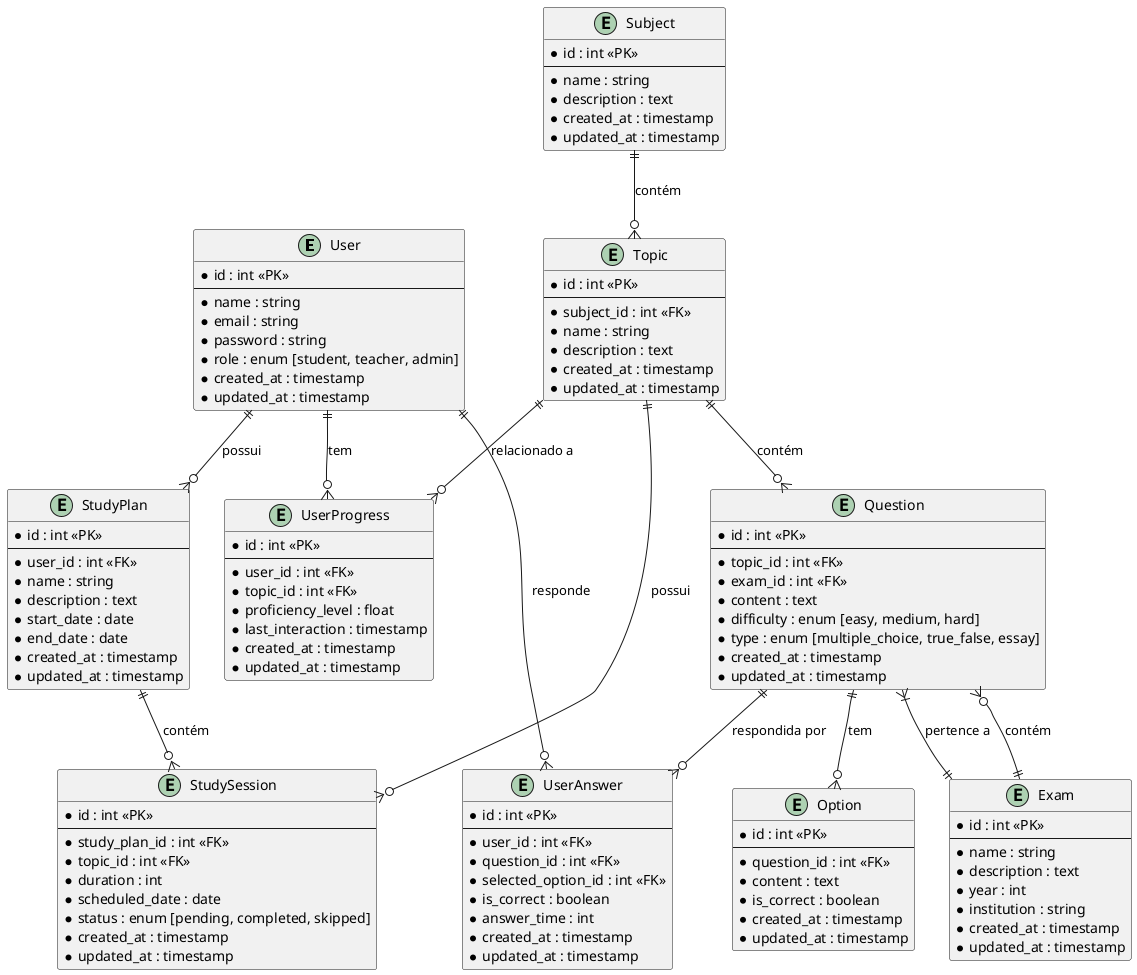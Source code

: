 @startuml Database Schema for AprendaAI

' Entidades principais
entity "User" as user {
  * id : int <<PK>>
  --
  * name : string
  * email : string
  * password : string
  * role : enum [student, teacher, admin]
  * created_at : timestamp
  * updated_at : timestamp
}

entity "Subject" as subject {
  * id : int <<PK>>
  --
  * name : string
  * description : text
  * created_at : timestamp
  * updated_at : timestamp
}

entity "Topic" as topic {
  * id : int <<PK>>
  --
  * subject_id : int <<FK>>
  * name : string
  * description : text
  * created_at : timestamp
  * updated_at : timestamp
}

entity "Question" as question {
  * id : int <<PK>>
  --
  * topic_id : int <<FK>>
  * exam_id : int <<FK>>
  * content : text
  * difficulty : enum [easy, medium, hard]
  * type : enum [multiple_choice, true_false, essay]
  * created_at : timestamp
  * updated_at : timestamp
}

entity "Option" as option {
  * id : int <<PK>>
  --
  * question_id : int <<FK>>
  * content : text
  * is_correct : boolean
  * created_at : timestamp
  * updated_at : timestamp
}

entity "Exam" as exam {
  * id : int <<PK>>
  --
  * name : string
  * description : text
  * year : int
  * institution : string
  * created_at : timestamp
  * updated_at : timestamp
}

entity "UserProgress" as progress {
  * id : int <<PK>>
  --
  * user_id : int <<FK>>
  * topic_id : int <<FK>>
  * proficiency_level : float
  * last_interaction : timestamp
  * created_at : timestamp
  * updated_at : timestamp
}

entity "UserAnswer" as answer {
  * id : int <<PK>>
  --
  * user_id : int <<FK>>
  * question_id : int <<FK>>
  * selected_option_id : int <<FK>>
  * is_correct : boolean
  * answer_time : int
  * created_at : timestamp
  * updated_at : timestamp
}

entity "StudyPlan" as plan {
  * id : int <<PK>>
  --
  * user_id : int <<FK>>
  * name : string
  * description : text
  * start_date : date
  * end_date : date
  * created_at : timestamp
  * updated_at : timestamp
}

entity "StudySession" as session {
  * id : int <<PK>>
  --
  * study_plan_id : int <<FK>>
  * topic_id : int <<FK>>
  * duration : int
  * scheduled_date : date
  * status : enum [pending, completed, skipped]
  * created_at : timestamp
  * updated_at : timestamp
}

' Removido modelo ExamQuestion, pois cada questão pertence a um único exame

' Relacionamentos
user ||--o{ progress : "tem"
user ||--o{ answer : "responde"
user ||--o{ plan : "possui"

subject ||--o{ topic : "contém"

topic ||--o{ question : "contém"
topic ||--o{ session : "possui"
topic ||--o{ progress : "relacionado a"

question ||--o{ option : "tem"
question ||--o{ answer : "respondida por"
question }|--|| exam : "pertence a"

plan ||--o{ session : "contém"

exam ||--o{ question : "contém"

@enduml
